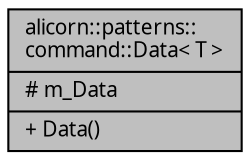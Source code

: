 digraph "alicorn::patterns::command::Data&lt; T &gt;"
{
 // INTERACTIVE_SVG=YES
  edge [fontname="Verdana",fontsize="10",labelfontname="Verdana",labelfontsize="10"];
  node [fontname="Verdana",fontsize="10",shape=record];
  Node1 [label="{alicorn::patterns::\lcommand::Data\< T \>\n|# m_Data\l|+ Data()\l}",height=0.2,width=0.4,color="black", fillcolor="grey75", style="filled", fontcolor="black"];
}
